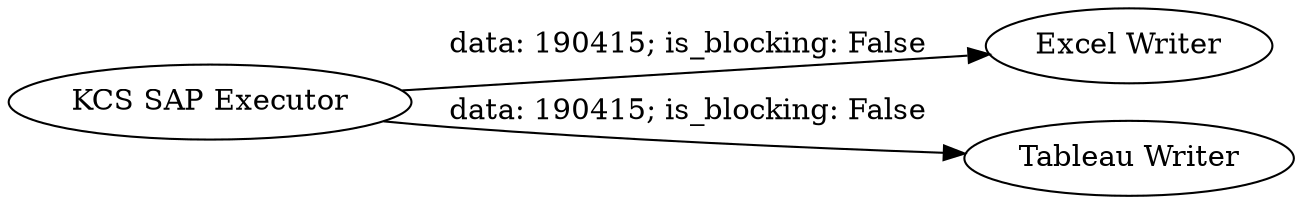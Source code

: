 digraph {
	"5121793626208383545_2" [label="Excel Writer"]
	"5121793626208383545_3" [label="Tableau Writer"]
	"5121793626208383545_1" [label="KCS SAP Executor"]
	"5121793626208383545_1" -> "5121793626208383545_2" [label="data: 190415; is_blocking: False"]
	"5121793626208383545_1" -> "5121793626208383545_3" [label="data: 190415; is_blocking: False"]
	rankdir=LR
}
